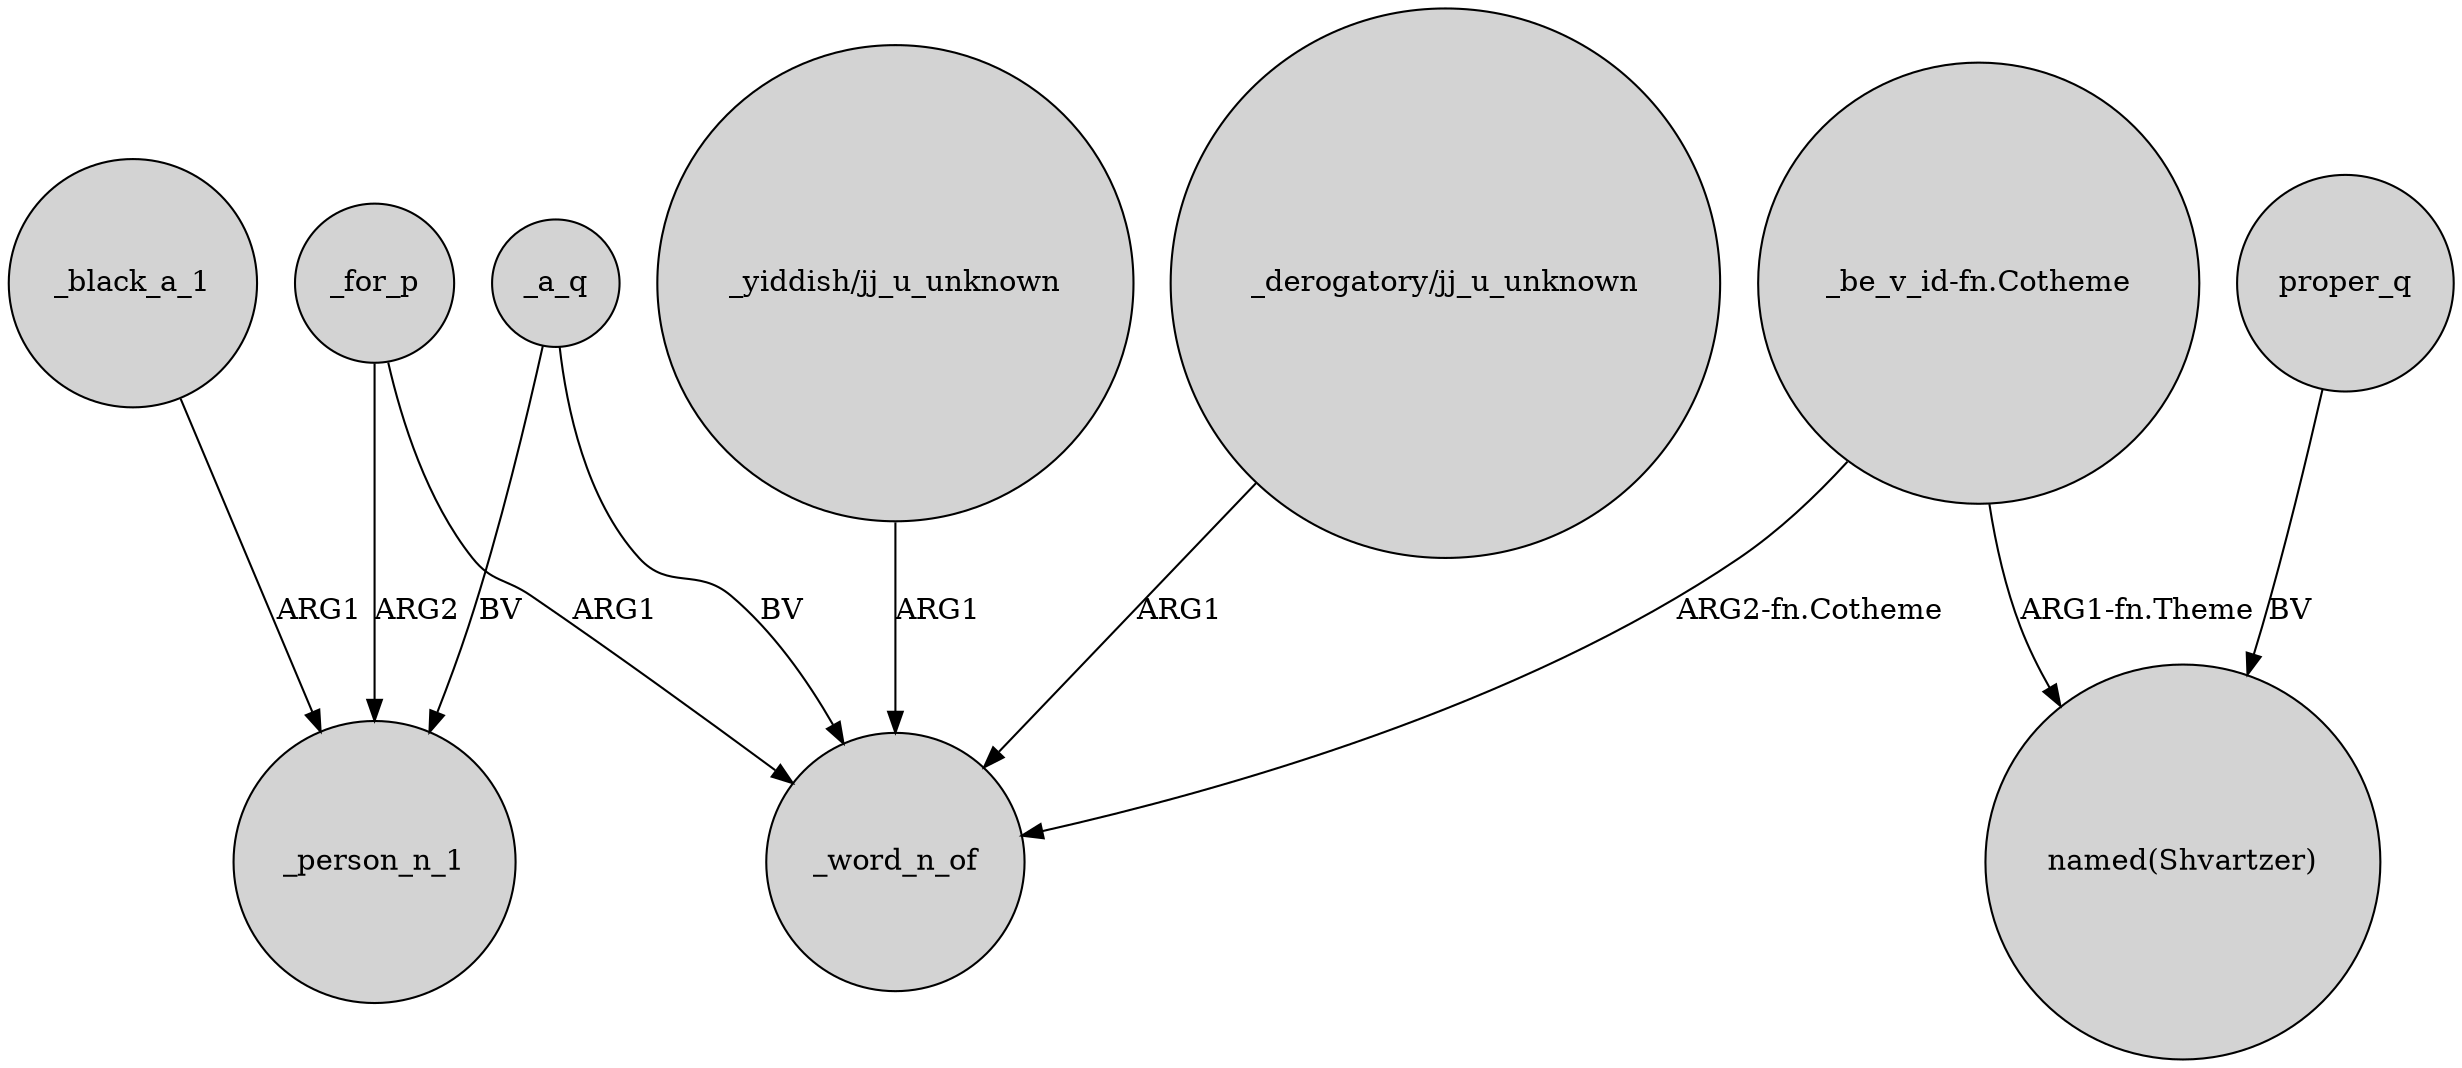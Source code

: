 digraph {
	node [shape=circle style=filled]
	_a_q -> _person_n_1 [label=BV]
	"_be_v_id-fn.Cotheme" -> "named(Shvartzer)" [label="ARG1-fn.Theme"]
	"_derogatory/jj_u_unknown" -> _word_n_of [label=ARG1]
	_for_p -> _person_n_1 [label=ARG2]
	_black_a_1 -> _person_n_1 [label=ARG1]
	_a_q -> _word_n_of [label=BV]
	"_yiddish/jj_u_unknown" -> _word_n_of [label=ARG1]
	_for_p -> _word_n_of [label=ARG1]
	proper_q -> "named(Shvartzer)" [label=BV]
	"_be_v_id-fn.Cotheme" -> _word_n_of [label="ARG2-fn.Cotheme"]
}
